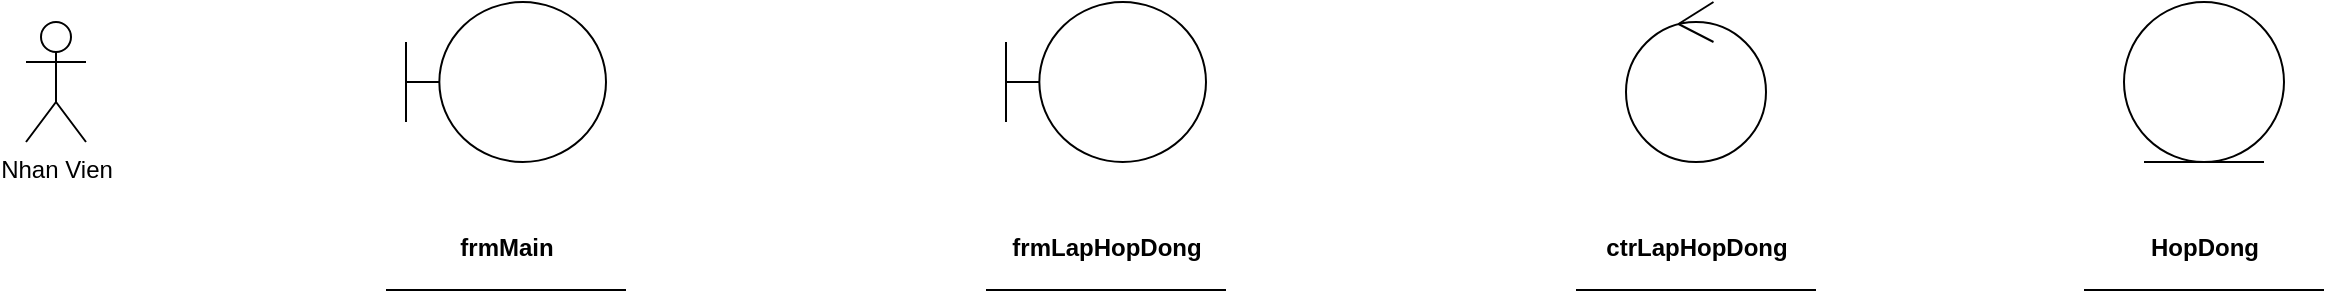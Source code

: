 <mxfile version="25.0.3">
  <diagram name="Page-1" id="GC1cJRHiDiBrV8dsrEb4">
    <mxGraphModel dx="659" dy="351" grid="1" gridSize="10" guides="1" tooltips="1" connect="1" arrows="1" fold="1" page="1" pageScale="1" pageWidth="1169" pageHeight="1654" math="0" shadow="0">
      <root>
        <mxCell id="0" />
        <mxCell id="1" parent="0" />
        <mxCell id="rh-ySlXAbbC1xxlXyO20-1" value="" style="shape=umlBoundary;whiteSpace=wrap;html=1;" vertex="1" parent="1">
          <mxGeometry x="510" y="160" width="100" height="80" as="geometry" />
        </mxCell>
        <mxCell id="rh-ySlXAbbC1xxlXyO20-2" value="Nhan Vien" style="shape=umlActor;verticalLabelPosition=bottom;verticalAlign=top;html=1;" vertex="1" parent="1">
          <mxGeometry x="20" y="170" width="30" height="60" as="geometry" />
        </mxCell>
        <mxCell id="rh-ySlXAbbC1xxlXyO20-4" value="" style="ellipse;shape=umlControl;whiteSpace=wrap;html=1;" vertex="1" parent="1">
          <mxGeometry x="820" y="160" width="70" height="80" as="geometry" />
        </mxCell>
        <mxCell id="rh-ySlXAbbC1xxlXyO20-5" value="" style="ellipse;shape=umlEntity;whiteSpace=wrap;html=1;" vertex="1" parent="1">
          <mxGeometry x="1069" y="160" width="80" height="80" as="geometry" />
        </mxCell>
        <mxCell id="rh-ySlXAbbC1xxlXyO20-6" value="frmLapHopDong" style="text;align=center;fontStyle=1;verticalAlign=middle;spacingLeft=3;spacingRight=3;strokeColor=none;rotatable=0;points=[[0,0.5],[1,0.5]];portConstraint=eastwest;html=1;" vertex="1" parent="1">
          <mxGeometry x="520" y="270" width="80" height="26" as="geometry" />
        </mxCell>
        <mxCell id="rh-ySlXAbbC1xxlXyO20-7" value="ctrLapHopDong" style="text;align=center;fontStyle=1;verticalAlign=middle;spacingLeft=3;spacingRight=3;strokeColor=none;rotatable=0;points=[[0,0.5],[1,0.5]];portConstraint=eastwest;html=1;" vertex="1" parent="1">
          <mxGeometry x="815" y="270" width="80" height="26" as="geometry" />
        </mxCell>
        <mxCell id="rh-ySlXAbbC1xxlXyO20-8" value="HopDong" style="text;align=center;fontStyle=1;verticalAlign=middle;spacingLeft=3;spacingRight=3;strokeColor=none;rotatable=0;points=[[0,0.5],[1,0.5]];portConstraint=eastwest;html=1;" vertex="1" parent="1">
          <mxGeometry x="1069" y="270" width="80" height="26" as="geometry" />
        </mxCell>
        <mxCell id="rh-ySlXAbbC1xxlXyO20-11" value="" style="line;strokeWidth=1;fillColor=none;align=left;verticalAlign=middle;spacingTop=-1;spacingLeft=3;spacingRight=3;rotatable=0;labelPosition=right;points=[];portConstraint=eastwest;strokeColor=inherit;" vertex="1" parent="1">
          <mxGeometry x="500" y="300" width="120" height="8" as="geometry" />
        </mxCell>
        <mxCell id="rh-ySlXAbbC1xxlXyO20-12" value="" style="line;strokeWidth=1;fillColor=none;align=left;verticalAlign=middle;spacingTop=-1;spacingLeft=3;spacingRight=3;rotatable=0;labelPosition=right;points=[];portConstraint=eastwest;strokeColor=inherit;" vertex="1" parent="1">
          <mxGeometry x="795" y="300" width="120" height="8" as="geometry" />
        </mxCell>
        <mxCell id="rh-ySlXAbbC1xxlXyO20-13" value="" style="line;strokeWidth=1;fillColor=none;align=left;verticalAlign=middle;spacingTop=-1;spacingLeft=3;spacingRight=3;rotatable=0;labelPosition=right;points=[];portConstraint=eastwest;strokeColor=inherit;" vertex="1" parent="1">
          <mxGeometry x="1049" y="300" width="120" height="8" as="geometry" />
        </mxCell>
        <mxCell id="rh-ySlXAbbC1xxlXyO20-14" value="" style="shape=umlBoundary;whiteSpace=wrap;html=1;" vertex="1" parent="1">
          <mxGeometry x="210" y="160" width="100" height="80" as="geometry" />
        </mxCell>
        <mxCell id="rh-ySlXAbbC1xxlXyO20-15" value="frmMain" style="text;align=center;fontStyle=1;verticalAlign=middle;spacingLeft=3;spacingRight=3;strokeColor=none;rotatable=0;points=[[0,0.5],[1,0.5]];portConstraint=eastwest;html=1;" vertex="1" parent="1">
          <mxGeometry x="220" y="270" width="80" height="26" as="geometry" />
        </mxCell>
        <mxCell id="rh-ySlXAbbC1xxlXyO20-16" value="" style="line;strokeWidth=1;fillColor=none;align=left;verticalAlign=middle;spacingTop=-1;spacingLeft=3;spacingRight=3;rotatable=0;labelPosition=right;points=[];portConstraint=eastwest;strokeColor=inherit;" vertex="1" parent="1">
          <mxGeometry x="200" y="300" width="120" height="8" as="geometry" />
        </mxCell>
      </root>
    </mxGraphModel>
  </diagram>
</mxfile>
